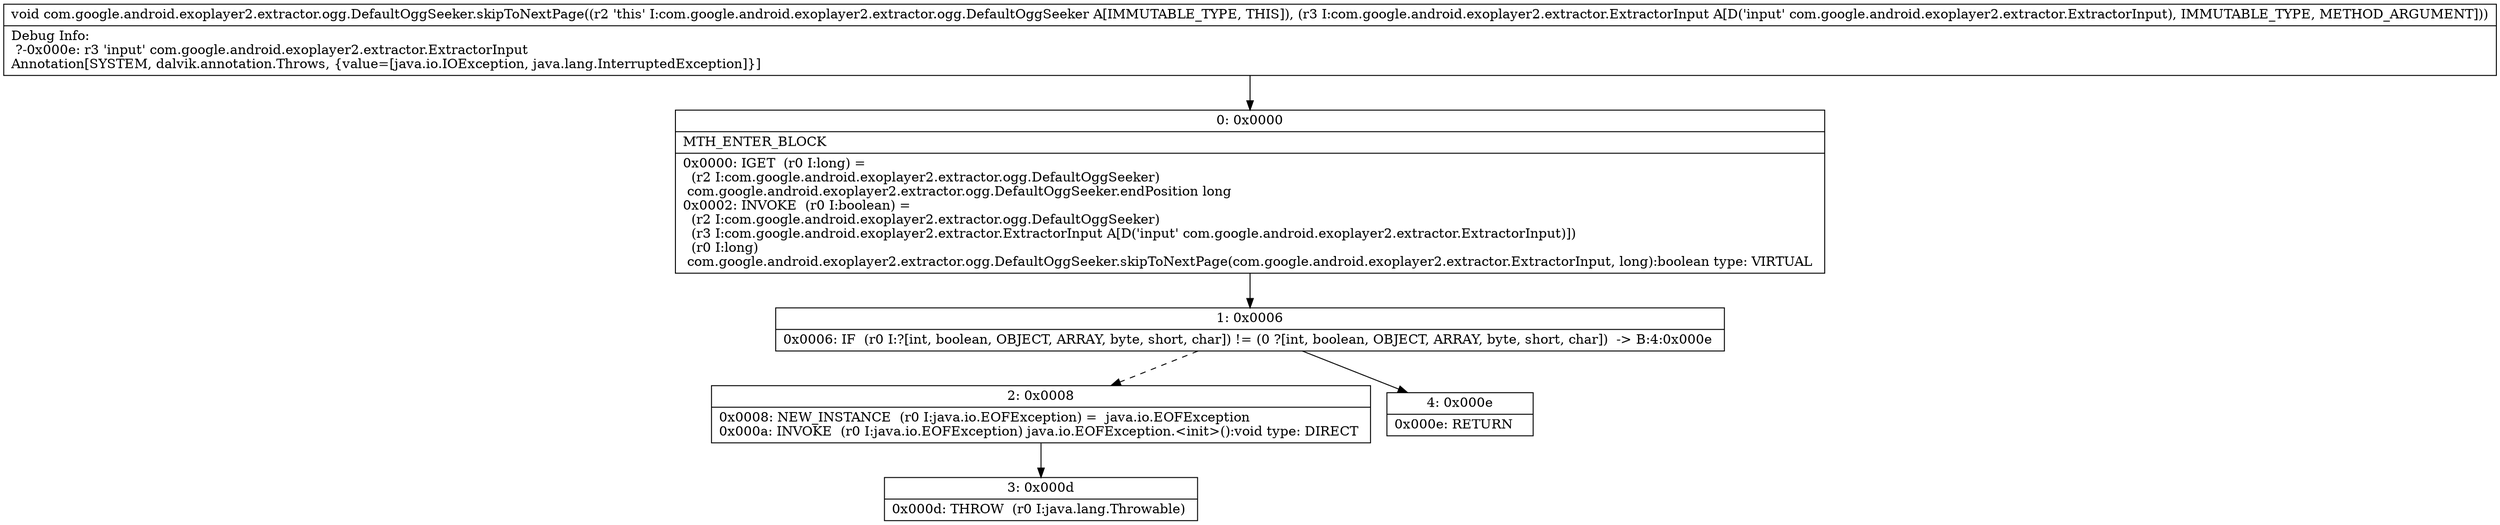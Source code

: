 digraph "CFG forcom.google.android.exoplayer2.extractor.ogg.DefaultOggSeeker.skipToNextPage(Lcom\/google\/android\/exoplayer2\/extractor\/ExtractorInput;)V" {
Node_0 [shape=record,label="{0\:\ 0x0000|MTH_ENTER_BLOCK\l|0x0000: IGET  (r0 I:long) = \l  (r2 I:com.google.android.exoplayer2.extractor.ogg.DefaultOggSeeker)\l com.google.android.exoplayer2.extractor.ogg.DefaultOggSeeker.endPosition long \l0x0002: INVOKE  (r0 I:boolean) = \l  (r2 I:com.google.android.exoplayer2.extractor.ogg.DefaultOggSeeker)\l  (r3 I:com.google.android.exoplayer2.extractor.ExtractorInput A[D('input' com.google.android.exoplayer2.extractor.ExtractorInput)])\l  (r0 I:long)\l com.google.android.exoplayer2.extractor.ogg.DefaultOggSeeker.skipToNextPage(com.google.android.exoplayer2.extractor.ExtractorInput, long):boolean type: VIRTUAL \l}"];
Node_1 [shape=record,label="{1\:\ 0x0006|0x0006: IF  (r0 I:?[int, boolean, OBJECT, ARRAY, byte, short, char]) != (0 ?[int, boolean, OBJECT, ARRAY, byte, short, char])  \-\> B:4:0x000e \l}"];
Node_2 [shape=record,label="{2\:\ 0x0008|0x0008: NEW_INSTANCE  (r0 I:java.io.EOFException) =  java.io.EOFException \l0x000a: INVOKE  (r0 I:java.io.EOFException) java.io.EOFException.\<init\>():void type: DIRECT \l}"];
Node_3 [shape=record,label="{3\:\ 0x000d|0x000d: THROW  (r0 I:java.lang.Throwable) \l}"];
Node_4 [shape=record,label="{4\:\ 0x000e|0x000e: RETURN   \l}"];
MethodNode[shape=record,label="{void com.google.android.exoplayer2.extractor.ogg.DefaultOggSeeker.skipToNextPage((r2 'this' I:com.google.android.exoplayer2.extractor.ogg.DefaultOggSeeker A[IMMUTABLE_TYPE, THIS]), (r3 I:com.google.android.exoplayer2.extractor.ExtractorInput A[D('input' com.google.android.exoplayer2.extractor.ExtractorInput), IMMUTABLE_TYPE, METHOD_ARGUMENT]))  | Debug Info:\l  ?\-0x000e: r3 'input' com.google.android.exoplayer2.extractor.ExtractorInput\lAnnotation[SYSTEM, dalvik.annotation.Throws, \{value=[java.io.IOException, java.lang.InterruptedException]\}]\l}"];
MethodNode -> Node_0;
Node_0 -> Node_1;
Node_1 -> Node_2[style=dashed];
Node_1 -> Node_4;
Node_2 -> Node_3;
}

